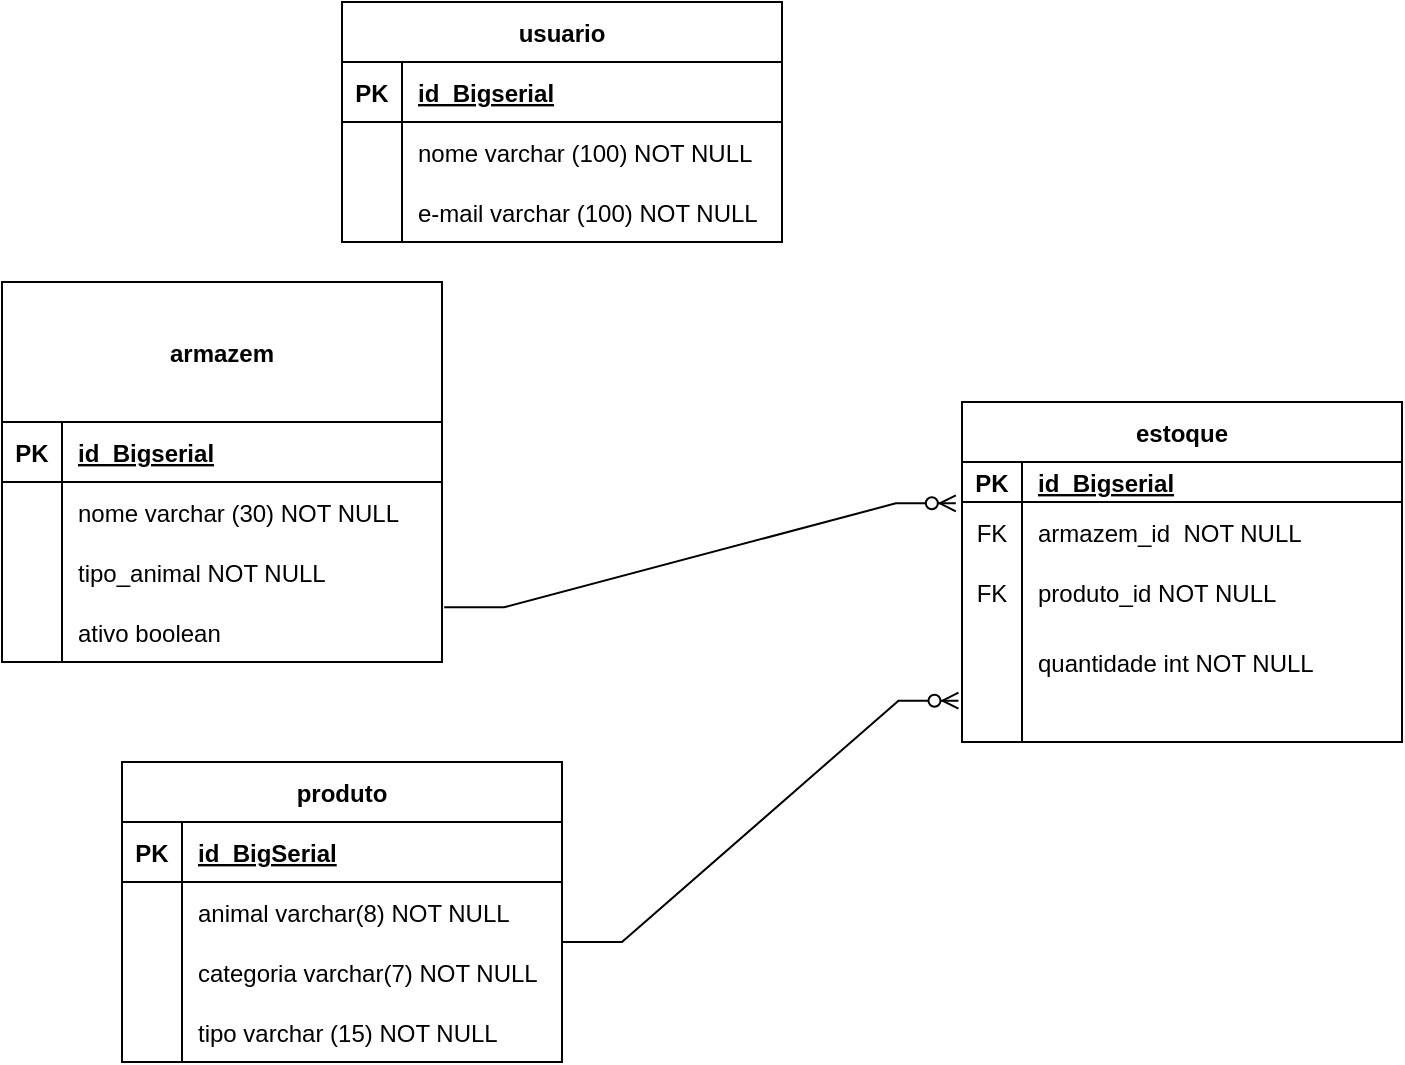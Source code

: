 <mxfile version="20.8.16" type="device"><diagram name="Página-1" id="phJbiMmy5t4Bi_X1fm27"><mxGraphModel dx="1861" dy="511" grid="1" gridSize="10" guides="1" tooltips="1" connect="1" arrows="1" fold="1" page="1" pageScale="1" pageWidth="827" pageHeight="1169" math="0" shadow="0"><root><mxCell id="0"/><mxCell id="1" parent="0"/><mxCell id="ahaHMyFRtm2uZJx1wJbJ-1" value="usuario" style="shape=table;startSize=30;container=1;collapsible=1;childLayout=tableLayout;fixedRows=1;rowLines=0;fontStyle=1;align=center;resizeLast=1;" parent="1" vertex="1"><mxGeometry x="160" y="50" width="220" height="120" as="geometry"/></mxCell><mxCell id="ahaHMyFRtm2uZJx1wJbJ-2" value="" style="shape=tableRow;horizontal=0;startSize=0;swimlaneHead=0;swimlaneBody=0;fillColor=none;collapsible=0;dropTarget=0;points=[[0,0.5],[1,0.5]];portConstraint=eastwest;top=0;left=0;right=0;bottom=1;" parent="ahaHMyFRtm2uZJx1wJbJ-1" vertex="1"><mxGeometry y="30" width="220" height="30" as="geometry"/></mxCell><mxCell id="ahaHMyFRtm2uZJx1wJbJ-3" value="PK" style="shape=partialRectangle;connectable=0;fillColor=none;top=0;left=0;bottom=0;right=0;fontStyle=1;overflow=hidden;" parent="ahaHMyFRtm2uZJx1wJbJ-2" vertex="1"><mxGeometry width="30" height="30" as="geometry"><mxRectangle width="30" height="30" as="alternateBounds"/></mxGeometry></mxCell><mxCell id="ahaHMyFRtm2uZJx1wJbJ-4" value="id_Bigserial" style="shape=partialRectangle;connectable=0;fillColor=none;top=0;left=0;bottom=0;right=0;align=left;spacingLeft=6;fontStyle=5;overflow=hidden;" parent="ahaHMyFRtm2uZJx1wJbJ-2" vertex="1"><mxGeometry x="30" width="190" height="30" as="geometry"><mxRectangle width="190" height="30" as="alternateBounds"/></mxGeometry></mxCell><mxCell id="ahaHMyFRtm2uZJx1wJbJ-17" style="shape=tableRow;horizontal=0;startSize=0;swimlaneHead=0;swimlaneBody=0;fillColor=none;collapsible=0;dropTarget=0;points=[[0,0.5],[1,0.5]];portConstraint=eastwest;top=0;left=0;right=0;bottom=0;" parent="ahaHMyFRtm2uZJx1wJbJ-1" vertex="1"><mxGeometry y="60" width="220" height="30" as="geometry"/></mxCell><mxCell id="ahaHMyFRtm2uZJx1wJbJ-18" style="shape=partialRectangle;connectable=0;fillColor=none;top=0;left=0;bottom=0;right=0;editable=1;overflow=hidden;" parent="ahaHMyFRtm2uZJx1wJbJ-17" vertex="1"><mxGeometry width="30" height="30" as="geometry"><mxRectangle width="30" height="30" as="alternateBounds"/></mxGeometry></mxCell><mxCell id="ahaHMyFRtm2uZJx1wJbJ-19" value="nome varchar (100) NOT NULL" style="shape=partialRectangle;connectable=0;fillColor=none;top=0;left=0;bottom=0;right=0;align=left;spacingLeft=6;overflow=hidden;" parent="ahaHMyFRtm2uZJx1wJbJ-17" vertex="1"><mxGeometry x="30" width="190" height="30" as="geometry"><mxRectangle width="190" height="30" as="alternateBounds"/></mxGeometry></mxCell><mxCell id="ahaHMyFRtm2uZJx1wJbJ-8" value="" style="shape=tableRow;horizontal=0;startSize=0;swimlaneHead=0;swimlaneBody=0;fillColor=none;collapsible=0;dropTarget=0;points=[[0,0.5],[1,0.5]];portConstraint=eastwest;top=0;left=0;right=0;bottom=0;" parent="ahaHMyFRtm2uZJx1wJbJ-1" vertex="1"><mxGeometry y="90" width="220" height="30" as="geometry"/></mxCell><mxCell id="ahaHMyFRtm2uZJx1wJbJ-9" value="" style="shape=partialRectangle;connectable=0;fillColor=none;top=0;left=0;bottom=0;right=0;editable=1;overflow=hidden;" parent="ahaHMyFRtm2uZJx1wJbJ-8" vertex="1"><mxGeometry width="30" height="30" as="geometry"><mxRectangle width="30" height="30" as="alternateBounds"/></mxGeometry></mxCell><mxCell id="ahaHMyFRtm2uZJx1wJbJ-10" value="e-mail varchar (100) NOT NULL" style="shape=partialRectangle;connectable=0;fillColor=none;top=0;left=0;bottom=0;right=0;align=left;spacingLeft=6;overflow=hidden;" parent="ahaHMyFRtm2uZJx1wJbJ-8" vertex="1"><mxGeometry x="30" width="190" height="30" as="geometry"><mxRectangle width="190" height="30" as="alternateBounds"/></mxGeometry></mxCell><mxCell id="ahaHMyFRtm2uZJx1wJbJ-45" value="estoque" style="shape=table;startSize=30;container=1;collapsible=1;childLayout=tableLayout;fixedRows=1;rowLines=0;fontStyle=1;align=center;resizeLast=1;" parent="1" vertex="1"><mxGeometry x="470" y="250" width="220" height="170" as="geometry"/></mxCell><mxCell id="ahaHMyFRtm2uZJx1wJbJ-46" value="" style="shape=tableRow;horizontal=0;startSize=0;swimlaneHead=0;swimlaneBody=0;fillColor=none;collapsible=0;dropTarget=0;points=[[0,0.5],[1,0.5]];portConstraint=eastwest;top=0;left=0;right=0;bottom=1;" parent="ahaHMyFRtm2uZJx1wJbJ-45" vertex="1"><mxGeometry y="30" width="220" height="20" as="geometry"/></mxCell><mxCell id="ahaHMyFRtm2uZJx1wJbJ-47" value="PK" style="shape=partialRectangle;connectable=0;fillColor=none;top=0;left=0;bottom=0;right=0;fontStyle=1;overflow=hidden;" parent="ahaHMyFRtm2uZJx1wJbJ-46" vertex="1"><mxGeometry width="30" height="20" as="geometry"><mxRectangle width="30" height="20" as="alternateBounds"/></mxGeometry></mxCell><mxCell id="ahaHMyFRtm2uZJx1wJbJ-48" value="id_Bigserial" style="shape=partialRectangle;connectable=0;fillColor=none;top=0;left=0;bottom=0;right=0;align=left;spacingLeft=6;fontStyle=5;overflow=hidden;" parent="ahaHMyFRtm2uZJx1wJbJ-46" vertex="1"><mxGeometry x="30" width="190" height="20" as="geometry"><mxRectangle width="190" height="20" as="alternateBounds"/></mxGeometry></mxCell><mxCell id="M9Y0vnC5xcHXHgrmX7fa-1" style="shape=tableRow;horizontal=0;startSize=0;swimlaneHead=0;swimlaneBody=0;fillColor=none;collapsible=0;dropTarget=0;points=[[0,0.5],[1,0.5]];portConstraint=eastwest;top=0;left=0;right=0;bottom=0;" parent="ahaHMyFRtm2uZJx1wJbJ-45" vertex="1"><mxGeometry y="50" width="220" height="30" as="geometry"/></mxCell><mxCell id="M9Y0vnC5xcHXHgrmX7fa-2" value="FK" style="shape=partialRectangle;connectable=0;fillColor=none;top=0;left=0;bottom=0;right=0;editable=1;overflow=hidden;" parent="M9Y0vnC5xcHXHgrmX7fa-1" vertex="1"><mxGeometry width="30" height="30" as="geometry"><mxRectangle width="30" height="30" as="alternateBounds"/></mxGeometry></mxCell><mxCell id="M9Y0vnC5xcHXHgrmX7fa-3" value="armazem_id  NOT NULL" style="shape=partialRectangle;connectable=0;fillColor=none;top=0;left=0;bottom=0;right=0;align=left;spacingLeft=6;overflow=hidden;" parent="M9Y0vnC5xcHXHgrmX7fa-1" vertex="1"><mxGeometry x="30" width="190" height="30" as="geometry"><mxRectangle width="190" height="30" as="alternateBounds"/></mxGeometry></mxCell><mxCell id="ahaHMyFRtm2uZJx1wJbJ-52" value="" style="shape=tableRow;horizontal=0;startSize=0;swimlaneHead=0;swimlaneBody=0;fillColor=none;collapsible=0;dropTarget=0;points=[[0,0.5],[1,0.5]];portConstraint=eastwest;top=0;left=0;right=0;bottom=0;" parent="ahaHMyFRtm2uZJx1wJbJ-45" vertex="1"><mxGeometry y="80" width="220" height="30" as="geometry"/></mxCell><mxCell id="ahaHMyFRtm2uZJx1wJbJ-53" value="FK" style="shape=partialRectangle;connectable=0;fillColor=none;top=0;left=0;bottom=0;right=0;editable=1;overflow=hidden;" parent="ahaHMyFRtm2uZJx1wJbJ-52" vertex="1"><mxGeometry width="30" height="30" as="geometry"><mxRectangle width="30" height="30" as="alternateBounds"/></mxGeometry></mxCell><mxCell id="ahaHMyFRtm2uZJx1wJbJ-54" value="produto_id NOT NULL" style="shape=partialRectangle;connectable=0;fillColor=none;top=0;left=0;bottom=0;right=0;align=left;spacingLeft=6;overflow=hidden;" parent="ahaHMyFRtm2uZJx1wJbJ-52" vertex="1"><mxGeometry x="30" width="190" height="30" as="geometry"><mxRectangle width="190" height="30" as="alternateBounds"/></mxGeometry></mxCell><mxCell id="4t_dGdV47pPdsWhLT38_-5" value="" style="shape=tableRow;horizontal=0;startSize=0;swimlaneHead=0;swimlaneBody=0;fillColor=none;collapsible=0;dropTarget=0;points=[[0,0.5],[1,0.5]];portConstraint=eastwest;top=0;left=0;right=0;bottom=0;" parent="ahaHMyFRtm2uZJx1wJbJ-45" vertex="1"><mxGeometry y="110" width="220" height="40" as="geometry"/></mxCell><mxCell id="4t_dGdV47pPdsWhLT38_-6" value="" style="shape=partialRectangle;connectable=0;fillColor=none;top=0;left=0;bottom=0;right=0;editable=1;overflow=hidden;" parent="4t_dGdV47pPdsWhLT38_-5" vertex="1"><mxGeometry width="30" height="40" as="geometry"><mxRectangle width="30" height="40" as="alternateBounds"/></mxGeometry></mxCell><mxCell id="4t_dGdV47pPdsWhLT38_-7" value="quantidade int NOT NULL" style="shape=partialRectangle;connectable=0;fillColor=none;top=0;left=0;bottom=0;right=0;align=left;spacingLeft=6;overflow=hidden;" parent="4t_dGdV47pPdsWhLT38_-5" vertex="1"><mxGeometry x="30" width="190" height="40" as="geometry"><mxRectangle width="190" height="40" as="alternateBounds"/></mxGeometry></mxCell><mxCell id="ahaHMyFRtm2uZJx1wJbJ-61" style="shape=tableRow;horizontal=0;startSize=0;swimlaneHead=0;swimlaneBody=0;fillColor=none;collapsible=0;dropTarget=0;points=[[0,0.5],[1,0.5]];portConstraint=eastwest;top=0;left=0;right=0;bottom=0;" parent="ahaHMyFRtm2uZJx1wJbJ-45" vertex="1"><mxGeometry y="150" width="220" height="20" as="geometry"/></mxCell><mxCell id="ahaHMyFRtm2uZJx1wJbJ-62" style="shape=partialRectangle;connectable=0;fillColor=none;top=0;left=0;bottom=0;right=0;editable=1;overflow=hidden;" parent="ahaHMyFRtm2uZJx1wJbJ-61" vertex="1"><mxGeometry width="30" height="20" as="geometry"><mxRectangle width="30" height="20" as="alternateBounds"/></mxGeometry></mxCell><mxCell id="ahaHMyFRtm2uZJx1wJbJ-63" value="" style="shape=partialRectangle;connectable=0;fillColor=none;top=0;left=0;bottom=0;right=0;align=left;spacingLeft=6;overflow=hidden;" parent="ahaHMyFRtm2uZJx1wJbJ-61" vertex="1"><mxGeometry x="30" width="190" height="20" as="geometry"><mxRectangle width="190" height="20" as="alternateBounds"/></mxGeometry></mxCell><mxCell id="ahaHMyFRtm2uZJx1wJbJ-64" value="armazem" style="shape=table;startSize=70;container=1;collapsible=1;childLayout=tableLayout;fixedRows=1;rowLines=0;fontStyle=1;align=center;resizeLast=1;" parent="1" vertex="1"><mxGeometry x="-10" y="190" width="220" height="190" as="geometry"/></mxCell><mxCell id="ahaHMyFRtm2uZJx1wJbJ-65" value="" style="shape=tableRow;horizontal=0;startSize=0;swimlaneHead=0;swimlaneBody=0;fillColor=none;collapsible=0;dropTarget=0;points=[[0,0.5],[1,0.5]];portConstraint=eastwest;top=0;left=0;right=0;bottom=1;" parent="ahaHMyFRtm2uZJx1wJbJ-64" vertex="1"><mxGeometry y="70" width="220" height="30" as="geometry"/></mxCell><mxCell id="ahaHMyFRtm2uZJx1wJbJ-66" value="PK" style="shape=partialRectangle;connectable=0;fillColor=none;top=0;left=0;bottom=0;right=0;fontStyle=1;overflow=hidden;" parent="ahaHMyFRtm2uZJx1wJbJ-65" vertex="1"><mxGeometry width="30" height="30" as="geometry"><mxRectangle width="30" height="30" as="alternateBounds"/></mxGeometry></mxCell><mxCell id="ahaHMyFRtm2uZJx1wJbJ-67" value="id_Bigserial" style="shape=partialRectangle;connectable=0;fillColor=none;top=0;left=0;bottom=0;right=0;align=left;spacingLeft=6;fontStyle=5;overflow=hidden;" parent="ahaHMyFRtm2uZJx1wJbJ-65" vertex="1"><mxGeometry x="30" width="190" height="30" as="geometry"><mxRectangle width="190" height="30" as="alternateBounds"/></mxGeometry></mxCell><mxCell id="ahaHMyFRtm2uZJx1wJbJ-68" value="" style="shape=tableRow;horizontal=0;startSize=0;swimlaneHead=0;swimlaneBody=0;fillColor=none;collapsible=0;dropTarget=0;points=[[0,0.5],[1,0.5]];portConstraint=eastwest;top=0;left=0;right=0;bottom=0;" parent="ahaHMyFRtm2uZJx1wJbJ-64" vertex="1"><mxGeometry y="100" width="220" height="30" as="geometry"/></mxCell><mxCell id="ahaHMyFRtm2uZJx1wJbJ-69" value="" style="shape=partialRectangle;connectable=0;fillColor=none;top=0;left=0;bottom=0;right=0;editable=1;overflow=hidden;" parent="ahaHMyFRtm2uZJx1wJbJ-68" vertex="1"><mxGeometry width="30" height="30" as="geometry"><mxRectangle width="30" height="30" as="alternateBounds"/></mxGeometry></mxCell><mxCell id="ahaHMyFRtm2uZJx1wJbJ-70" value="nome varchar (30) NOT NULL" style="shape=partialRectangle;connectable=0;fillColor=none;top=0;left=0;bottom=0;right=0;align=left;spacingLeft=6;overflow=hidden;" parent="ahaHMyFRtm2uZJx1wJbJ-68" vertex="1"><mxGeometry x="30" width="190" height="30" as="geometry"><mxRectangle width="190" height="30" as="alternateBounds"/></mxGeometry></mxCell><mxCell id="ahaHMyFRtm2uZJx1wJbJ-77" style="shape=tableRow;horizontal=0;startSize=0;swimlaneHead=0;swimlaneBody=0;fillColor=none;collapsible=0;dropTarget=0;points=[[0,0.5],[1,0.5]];portConstraint=eastwest;top=0;left=0;right=0;bottom=0;" parent="ahaHMyFRtm2uZJx1wJbJ-64" vertex="1"><mxGeometry y="130" width="220" height="30" as="geometry"/></mxCell><mxCell id="ahaHMyFRtm2uZJx1wJbJ-78" value="" style="shape=partialRectangle;connectable=0;fillColor=none;top=0;left=0;bottom=0;right=0;editable=1;overflow=hidden;" parent="ahaHMyFRtm2uZJx1wJbJ-77" vertex="1"><mxGeometry width="30" height="30" as="geometry"><mxRectangle width="30" height="30" as="alternateBounds"/></mxGeometry></mxCell><mxCell id="ahaHMyFRtm2uZJx1wJbJ-79" value="tipo_animal NOT NULL" style="shape=partialRectangle;connectable=0;fillColor=none;top=0;left=0;bottom=0;right=0;align=left;spacingLeft=6;overflow=hidden;" parent="ahaHMyFRtm2uZJx1wJbJ-77" vertex="1"><mxGeometry x="30" width="190" height="30" as="geometry"><mxRectangle width="190" height="30" as="alternateBounds"/></mxGeometry></mxCell><mxCell id="MTBR6TIAz_vrKbe2P0qT-1" style="shape=tableRow;horizontal=0;startSize=0;swimlaneHead=0;swimlaneBody=0;fillColor=none;collapsible=0;dropTarget=0;points=[[0,0.5],[1,0.5]];portConstraint=eastwest;top=0;left=0;right=0;bottom=0;" parent="ahaHMyFRtm2uZJx1wJbJ-64" vertex="1"><mxGeometry y="160" width="220" height="30" as="geometry"/></mxCell><mxCell id="MTBR6TIAz_vrKbe2P0qT-2" style="shape=partialRectangle;connectable=0;fillColor=none;top=0;left=0;bottom=0;right=0;editable=1;overflow=hidden;" parent="MTBR6TIAz_vrKbe2P0qT-1" vertex="1"><mxGeometry width="30" height="30" as="geometry"><mxRectangle width="30" height="30" as="alternateBounds"/></mxGeometry></mxCell><mxCell id="MTBR6TIAz_vrKbe2P0qT-3" value="ativo boolean" style="shape=partialRectangle;connectable=0;fillColor=none;top=0;left=0;bottom=0;right=0;align=left;spacingLeft=6;overflow=hidden;" parent="MTBR6TIAz_vrKbe2P0qT-1" vertex="1"><mxGeometry x="30" width="190" height="30" as="geometry"><mxRectangle width="190" height="30" as="alternateBounds"/></mxGeometry></mxCell><mxCell id="fJclC7FYS6tz5EO1zRiu-1" value="produto" style="shape=table;startSize=30;container=1;collapsible=1;childLayout=tableLayout;fixedRows=1;rowLines=0;fontStyle=1;align=center;resizeLast=1;" vertex="1" parent="1"><mxGeometry x="50" y="430" width="220" height="150" as="geometry"/></mxCell><mxCell id="fJclC7FYS6tz5EO1zRiu-2" value="" style="shape=tableRow;horizontal=0;startSize=0;swimlaneHead=0;swimlaneBody=0;fillColor=none;collapsible=0;dropTarget=0;points=[[0,0.5],[1,0.5]];portConstraint=eastwest;top=0;left=0;right=0;bottom=1;" vertex="1" parent="fJclC7FYS6tz5EO1zRiu-1"><mxGeometry y="30" width="220" height="30" as="geometry"/></mxCell><mxCell id="fJclC7FYS6tz5EO1zRiu-3" value="PK" style="shape=partialRectangle;connectable=0;fillColor=none;top=0;left=0;bottom=0;right=0;fontStyle=1;overflow=hidden;" vertex="1" parent="fJclC7FYS6tz5EO1zRiu-2"><mxGeometry width="30" height="30" as="geometry"><mxRectangle width="30" height="30" as="alternateBounds"/></mxGeometry></mxCell><mxCell id="fJclC7FYS6tz5EO1zRiu-4" value="id_BigSerial" style="shape=partialRectangle;connectable=0;fillColor=none;top=0;left=0;bottom=0;right=0;align=left;spacingLeft=6;fontStyle=5;overflow=hidden;" vertex="1" parent="fJclC7FYS6tz5EO1zRiu-2"><mxGeometry x="30" width="190" height="30" as="geometry"><mxRectangle width="190" height="30" as="alternateBounds"/></mxGeometry></mxCell><mxCell id="fJclC7FYS6tz5EO1zRiu-5" value="" style="shape=tableRow;horizontal=0;startSize=0;swimlaneHead=0;swimlaneBody=0;fillColor=none;collapsible=0;dropTarget=0;points=[[0,0.5],[1,0.5]];portConstraint=eastwest;top=0;left=0;right=0;bottom=0;" vertex="1" parent="fJclC7FYS6tz5EO1zRiu-1"><mxGeometry y="60" width="220" height="30" as="geometry"/></mxCell><mxCell id="fJclC7FYS6tz5EO1zRiu-6" value="" style="shape=partialRectangle;connectable=0;fillColor=none;top=0;left=0;bottom=0;right=0;editable=1;overflow=hidden;" vertex="1" parent="fJclC7FYS6tz5EO1zRiu-5"><mxGeometry width="30" height="30" as="geometry"><mxRectangle width="30" height="30" as="alternateBounds"/></mxGeometry></mxCell><mxCell id="fJclC7FYS6tz5EO1zRiu-7" value="animal varchar(8) NOT NULL" style="shape=partialRectangle;connectable=0;fillColor=none;top=0;left=0;bottom=0;right=0;align=left;spacingLeft=6;overflow=hidden;" vertex="1" parent="fJclC7FYS6tz5EO1zRiu-5"><mxGeometry x="30" width="190" height="30" as="geometry"><mxRectangle width="190" height="30" as="alternateBounds"/></mxGeometry></mxCell><mxCell id="fJclC7FYS6tz5EO1zRiu-8" value="" style="shape=tableRow;horizontal=0;startSize=0;swimlaneHead=0;swimlaneBody=0;fillColor=none;collapsible=0;dropTarget=0;points=[[0,0.5],[1,0.5]];portConstraint=eastwest;top=0;left=0;right=0;bottom=0;" vertex="1" parent="fJclC7FYS6tz5EO1zRiu-1"><mxGeometry y="90" width="220" height="30" as="geometry"/></mxCell><mxCell id="fJclC7FYS6tz5EO1zRiu-9" value="" style="shape=partialRectangle;connectable=0;fillColor=none;top=0;left=0;bottom=0;right=0;editable=1;overflow=hidden;" vertex="1" parent="fJclC7FYS6tz5EO1zRiu-8"><mxGeometry width="30" height="30" as="geometry"><mxRectangle width="30" height="30" as="alternateBounds"/></mxGeometry></mxCell><mxCell id="fJclC7FYS6tz5EO1zRiu-10" value="categoria varchar(7) NOT NULL" style="shape=partialRectangle;connectable=0;fillColor=none;top=0;left=0;bottom=0;right=0;align=left;spacingLeft=6;overflow=hidden;" vertex="1" parent="fJclC7FYS6tz5EO1zRiu-8"><mxGeometry x="30" width="190" height="30" as="geometry"><mxRectangle width="190" height="30" as="alternateBounds"/></mxGeometry></mxCell><mxCell id="fJclC7FYS6tz5EO1zRiu-11" value="" style="shape=tableRow;horizontal=0;startSize=0;swimlaneHead=0;swimlaneBody=0;fillColor=none;collapsible=0;dropTarget=0;points=[[0,0.5],[1,0.5]];portConstraint=eastwest;top=0;left=0;right=0;bottom=0;" vertex="1" parent="fJclC7FYS6tz5EO1zRiu-1"><mxGeometry y="120" width="220" height="30" as="geometry"/></mxCell><mxCell id="fJclC7FYS6tz5EO1zRiu-12" value="" style="shape=partialRectangle;connectable=0;fillColor=none;top=0;left=0;bottom=0;right=0;editable=1;overflow=hidden;" vertex="1" parent="fJclC7FYS6tz5EO1zRiu-11"><mxGeometry width="30" height="30" as="geometry"><mxRectangle width="30" height="30" as="alternateBounds"/></mxGeometry></mxCell><mxCell id="fJclC7FYS6tz5EO1zRiu-13" value="tipo varchar (15) NOT NULL" style="shape=partialRectangle;connectable=0;fillColor=none;top=0;left=0;bottom=0;right=0;align=left;spacingLeft=6;overflow=hidden;" vertex="1" parent="fJclC7FYS6tz5EO1zRiu-11"><mxGeometry x="30" width="190" height="30" as="geometry"><mxRectangle width="190" height="30" as="alternateBounds"/></mxGeometry></mxCell><mxCell id="fJclC7FYS6tz5EO1zRiu-14" value="" style="edgeStyle=entityRelationEdgeStyle;fontSize=12;html=1;endArrow=ERzeroToMany;endFill=1;rounded=0;entryX=-0.008;entryY=-0.033;entryDx=0;entryDy=0;entryPerimeter=0;" edge="1" parent="1" target="ahaHMyFRtm2uZJx1wJbJ-61"><mxGeometry width="100" height="100" relative="1" as="geometry"><mxPoint x="270" y="520" as="sourcePoint"/><mxPoint x="370" y="420" as="targetPoint"/></mxGeometry></mxCell><mxCell id="fJclC7FYS6tz5EO1zRiu-15" value="" style="edgeStyle=entityRelationEdgeStyle;fontSize=12;html=1;endArrow=ERzeroToMany;endFill=1;rounded=0;entryX=-0.014;entryY=0.022;entryDx=0;entryDy=0;entryPerimeter=0;exitX=1.005;exitY=0.089;exitDx=0;exitDy=0;exitPerimeter=0;" edge="1" parent="1" source="MTBR6TIAz_vrKbe2P0qT-1" target="M9Y0vnC5xcHXHgrmX7fa-1"><mxGeometry width="100" height="100" relative="1" as="geometry"><mxPoint x="210" y="400" as="sourcePoint"/><mxPoint x="310" y="300" as="targetPoint"/></mxGeometry></mxCell></root></mxGraphModel></diagram></mxfile>